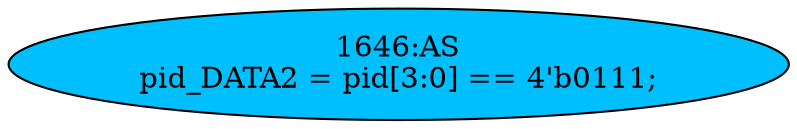 strict digraph "" {
	node [label="\N"];
	"1646:AS"	 [ast="<pyverilog.vparser.ast.Assign object at 0x7f13b55d4e90>",
		def_var="['pid_DATA2']",
		fillcolor=deepskyblue,
		label="1646:AS
pid_DATA2 = pid[3:0] == 4'b0111;",
		statements="[]",
		style=filled,
		typ=Assign,
		use_var="['pid']"];
}
